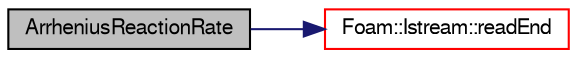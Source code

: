 digraph "ArrheniusReactionRate"
{
  bgcolor="transparent";
  edge [fontname="FreeSans",fontsize="10",labelfontname="FreeSans",labelfontsize="10"];
  node [fontname="FreeSans",fontsize="10",shape=record];
  rankdir="LR";
  Node1 [label="ArrheniusReactionRate",height=0.2,width=0.4,color="black", fillcolor="grey75", style="filled" fontcolor="black"];
  Node1 -> Node2 [color="midnightblue",fontsize="10",style="solid",fontname="FreeSans"];
  Node2 [label="Foam::Istream::readEnd",height=0.2,width=0.4,color="red",URL="$a01162.html#a092d231ce97840ca80cad9b0e98acbb8"];
}
